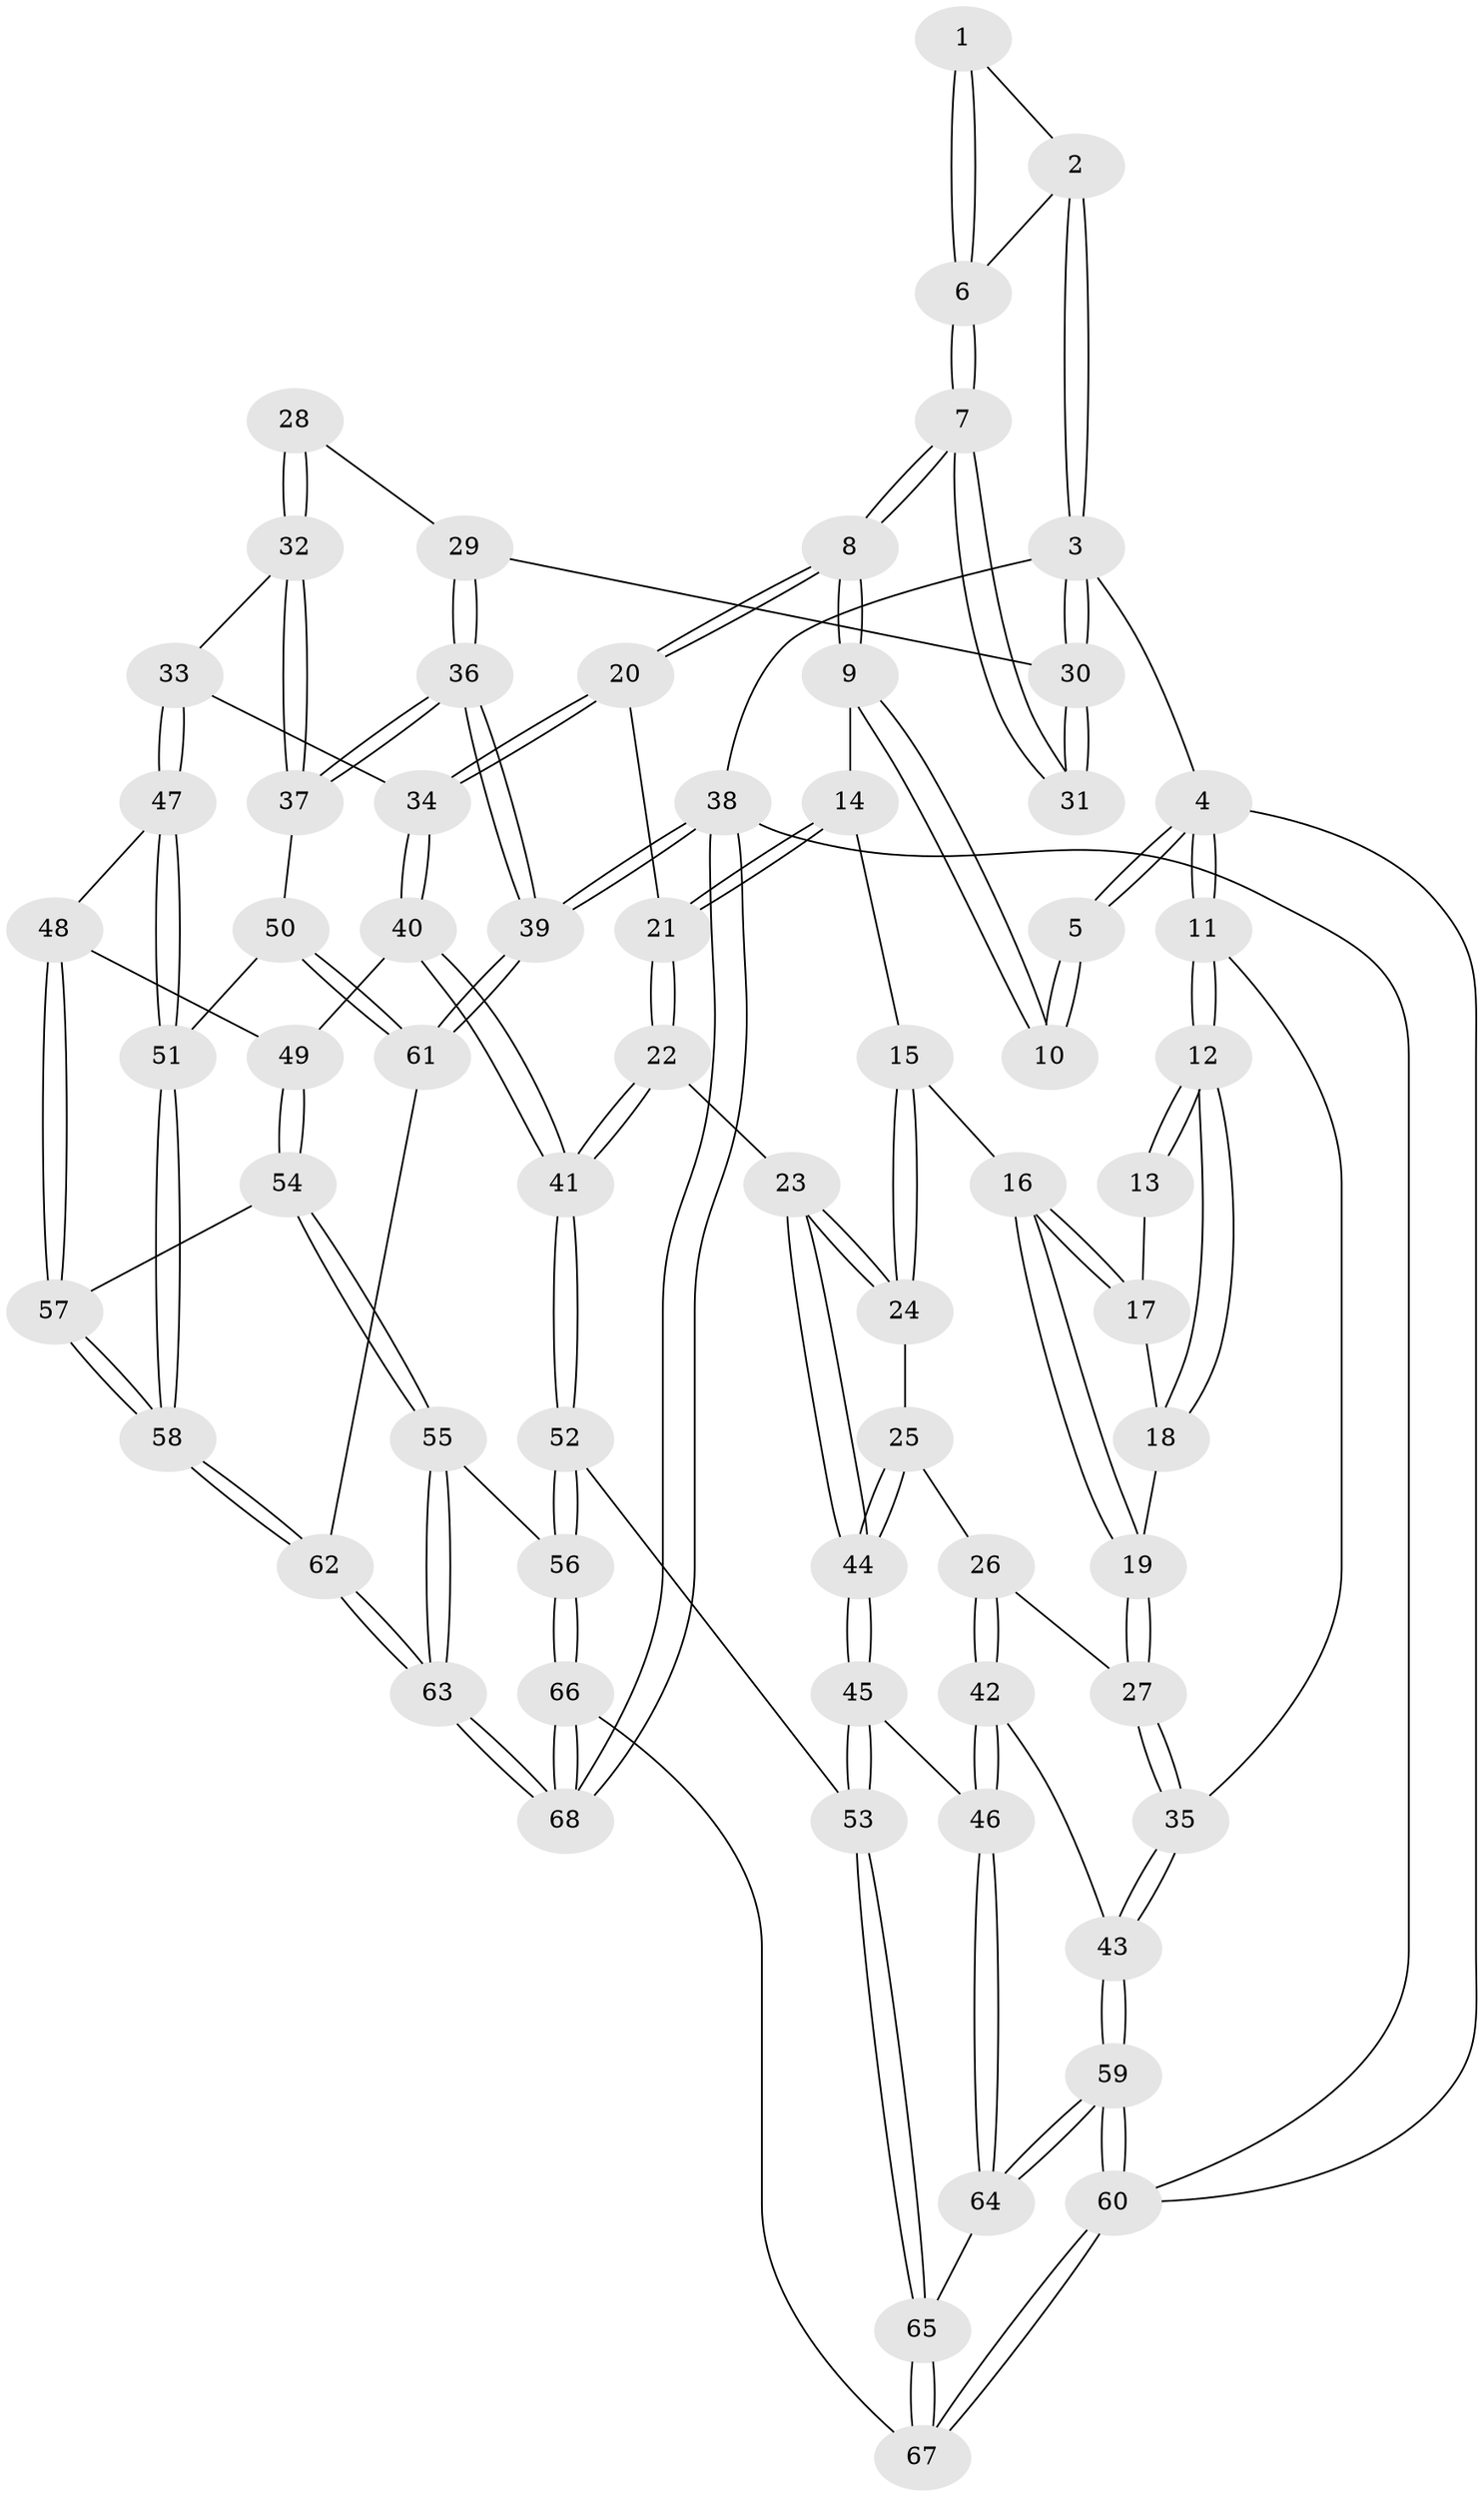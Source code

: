 // coarse degree distribution, {3: 0.175, 5: 0.325, 6: 0.075, 4: 0.425}
// Generated by graph-tools (version 1.1) at 2025/42/03/06/25 10:42:36]
// undirected, 68 vertices, 167 edges
graph export_dot {
graph [start="1"]
  node [color=gray90,style=filled];
  1 [pos="+0.3931333092671036+0"];
  2 [pos="+1+0"];
  3 [pos="+1+0"];
  4 [pos="+0+0"];
  5 [pos="+0.30020220072653064+0"];
  6 [pos="+0.6253587870184681+0.2927512823593396"];
  7 [pos="+0.6255389583723527+0.29454976501353947"];
  8 [pos="+0.6236383855893758+0.29760906321364744"];
  9 [pos="+0.2779484028626095+0.28702142516111473"];
  10 [pos="+0.23553673708498904+0.09638675102719874"];
  11 [pos="+0+0.2833721568293447"];
  12 [pos="+0+0.28090687916281615"];
  13 [pos="+0.11474201998563165+0.18638228823922404"];
  14 [pos="+0.27102334340176026+0.35551560850478237"];
  15 [pos="+0.195631986441474+0.3924956683320467"];
  16 [pos="+0.16879660041358396+0.3965713582994851"];
  17 [pos="+0.11187973962113254+0.31688086954648054"];
  18 [pos="+0.018311812426955475+0.3512405368623224"];
  19 [pos="+0.1177641941318045+0.43820241436772855"];
  20 [pos="+0.5634831860951871+0.44079007242732243"];
  21 [pos="+0.3330589976168644+0.41720731701315056"];
  22 [pos="+0.27781884542806207+0.5814156924695758"];
  23 [pos="+0.24044049414409174+0.5742238939739907"];
  24 [pos="+0.2378917478466158+0.5733167468152419"];
  25 [pos="+0.14979471528990013+0.5686731585436007"];
  26 [pos="+0.12486659891458109+0.5598574666946684"];
  27 [pos="+0.11087342838089541+0.4530708340749843"];
  28 [pos="+0.8311579441301241+0.38592062248961795"];
  29 [pos="+1+0.07132308651787583"];
  30 [pos="+1+0"];
  31 [pos="+0.7505264407234102+0.33068294796454234"];
  32 [pos="+0.9141920815168634+0.513757433732813"];
  33 [pos="+0.8406688403745017+0.5693711780913899"];
  34 [pos="+0.5636392645484719+0.4428398714624314"];
  35 [pos="+0+0.4910653873927088"];
  36 [pos="+1+0.5508368865553511"];
  37 [pos="+1+0.551401422509265"];
  38 [pos="+1+1"];
  39 [pos="+1+0.8239281848652034"];
  40 [pos="+0.556349291450358+0.4937642144299044"];
  41 [pos="+0.32298069443560845+0.6298748887448247"];
  42 [pos="+0.009602323854263545+0.6238338413515367"];
  43 [pos="+0+0.5885266624506869"];
  44 [pos="+0.15750702481752646+0.72668125510962"];
  45 [pos="+0.15003413825102963+0.7751509138396222"];
  46 [pos="+0.12287659547358824+0.7721928103296073"];
  47 [pos="+0.8182459097779167+0.6094558230330717"];
  48 [pos="+0.7732897946256123+0.6185949114768312"];
  49 [pos="+0.5671758124580403+0.5335424203529405"];
  50 [pos="+1+0.6261298660392888"];
  51 [pos="+0.8382428625391201+0.7642972630844037"];
  52 [pos="+0.33436253731880333+0.7443726842251976"];
  53 [pos="+0.19751869493851001+0.7976258837678495"];
  54 [pos="+0.5822326374395264+0.716288496885516"];
  55 [pos="+0.4840817370080055+0.8383479152119535"];
  56 [pos="+0.4829054644762899+0.8388872126902122"];
  57 [pos="+0.6399072295248296+0.7229997973575572"];
  58 [pos="+0.8243745680500554+0.8090698477093686"];
  59 [pos="+0+1"];
  60 [pos="+0+1"];
  61 [pos="+0.8892604063128583+0.8610998188972226"];
  62 [pos="+0.8438579183968516+0.868693986121036"];
  63 [pos="+0.7992180046634547+0.9893792837142404"];
  64 [pos="+0+0.8903178632374587"];
  65 [pos="+0.1971352186445605+0.9462731554989496"];
  66 [pos="+0.36271145469388383+1"];
  67 [pos="+0.29208770743110024+1"];
  68 [pos="+0.8404458136612531+1"];
  1 -- 2;
  1 -- 6;
  1 -- 6;
  2 -- 3;
  2 -- 3;
  2 -- 6;
  3 -- 4;
  3 -- 30;
  3 -- 30;
  3 -- 38;
  4 -- 5;
  4 -- 5;
  4 -- 11;
  4 -- 11;
  4 -- 60;
  5 -- 10;
  5 -- 10;
  6 -- 7;
  6 -- 7;
  7 -- 8;
  7 -- 8;
  7 -- 31;
  7 -- 31;
  8 -- 9;
  8 -- 9;
  8 -- 20;
  8 -- 20;
  9 -- 10;
  9 -- 10;
  9 -- 14;
  11 -- 12;
  11 -- 12;
  11 -- 35;
  12 -- 13;
  12 -- 13;
  12 -- 18;
  12 -- 18;
  13 -- 17;
  14 -- 15;
  14 -- 21;
  14 -- 21;
  15 -- 16;
  15 -- 24;
  15 -- 24;
  16 -- 17;
  16 -- 17;
  16 -- 19;
  16 -- 19;
  17 -- 18;
  18 -- 19;
  19 -- 27;
  19 -- 27;
  20 -- 21;
  20 -- 34;
  20 -- 34;
  21 -- 22;
  21 -- 22;
  22 -- 23;
  22 -- 41;
  22 -- 41;
  23 -- 24;
  23 -- 24;
  23 -- 44;
  23 -- 44;
  24 -- 25;
  25 -- 26;
  25 -- 44;
  25 -- 44;
  26 -- 27;
  26 -- 42;
  26 -- 42;
  27 -- 35;
  27 -- 35;
  28 -- 29;
  28 -- 32;
  28 -- 32;
  29 -- 30;
  29 -- 36;
  29 -- 36;
  30 -- 31;
  30 -- 31;
  32 -- 33;
  32 -- 37;
  32 -- 37;
  33 -- 34;
  33 -- 47;
  33 -- 47;
  34 -- 40;
  34 -- 40;
  35 -- 43;
  35 -- 43;
  36 -- 37;
  36 -- 37;
  36 -- 39;
  36 -- 39;
  37 -- 50;
  38 -- 39;
  38 -- 39;
  38 -- 68;
  38 -- 68;
  38 -- 60;
  39 -- 61;
  39 -- 61;
  40 -- 41;
  40 -- 41;
  40 -- 49;
  41 -- 52;
  41 -- 52;
  42 -- 43;
  42 -- 46;
  42 -- 46;
  43 -- 59;
  43 -- 59;
  44 -- 45;
  44 -- 45;
  45 -- 46;
  45 -- 53;
  45 -- 53;
  46 -- 64;
  46 -- 64;
  47 -- 48;
  47 -- 51;
  47 -- 51;
  48 -- 49;
  48 -- 57;
  48 -- 57;
  49 -- 54;
  49 -- 54;
  50 -- 51;
  50 -- 61;
  50 -- 61;
  51 -- 58;
  51 -- 58;
  52 -- 53;
  52 -- 56;
  52 -- 56;
  53 -- 65;
  53 -- 65;
  54 -- 55;
  54 -- 55;
  54 -- 57;
  55 -- 56;
  55 -- 63;
  55 -- 63;
  56 -- 66;
  56 -- 66;
  57 -- 58;
  57 -- 58;
  58 -- 62;
  58 -- 62;
  59 -- 60;
  59 -- 60;
  59 -- 64;
  59 -- 64;
  60 -- 67;
  60 -- 67;
  61 -- 62;
  62 -- 63;
  62 -- 63;
  63 -- 68;
  63 -- 68;
  64 -- 65;
  65 -- 67;
  65 -- 67;
  66 -- 67;
  66 -- 68;
  66 -- 68;
}
